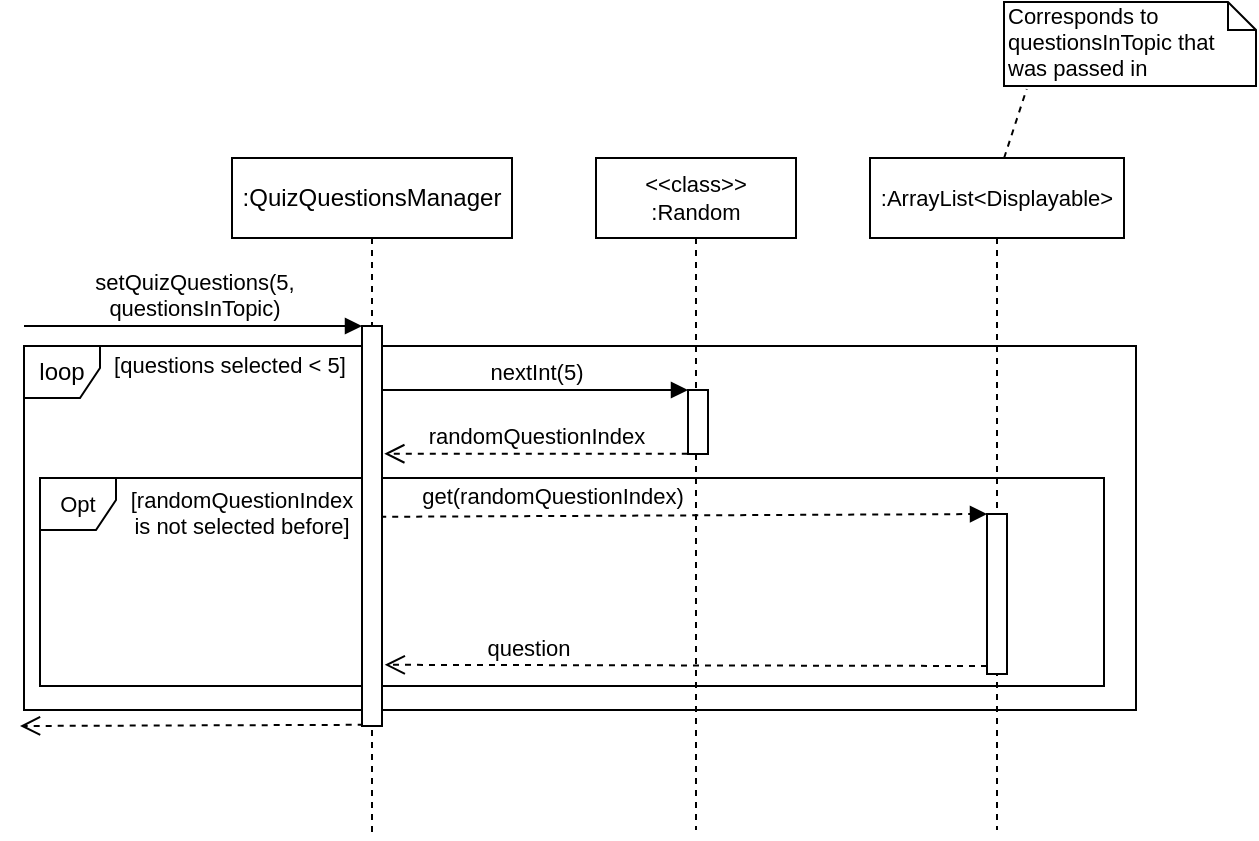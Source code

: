 <mxfile version="13.8.0" type="device"><diagram id="C5RBs43oDa-KdzZeNtuy" name="Page-1"><mxGraphModel dx="1008" dy="497" grid="1" gridSize="2" guides="1" tooltips="1" connect="1" arrows="1" fold="1" page="1" pageScale="1" pageWidth="827" pageHeight="1169" math="0" shadow="0"><root><mxCell id="WIyWlLk6GJQsqaUBKTNV-0"/><mxCell id="WIyWlLk6GJQsqaUBKTNV-1" parent="WIyWlLk6GJQsqaUBKTNV-0"/><mxCell id="OvEJVF0dUZjoCznwc9Ov-21" value="[randomQuestionIndex &#10;is not selected before]" style="text;align=center;fontStyle=0;verticalAlign=middle;spacingLeft=3;spacingRight=3;strokeColor=none;rotatable=0;points=[[0,0.5],[1,0.5]];portConstraint=eastwest;fontSize=11;" vertex="1" parent="WIyWlLk6GJQsqaUBKTNV-1"><mxGeometry x="32" y="252" width="178" height="26" as="geometry"/></mxCell><mxCell id="OvEJVF0dUZjoCznwc9Ov-1" value="setQuizQuestions(5, &lt;br&gt;questionsInTopic)" style="html=1;verticalAlign=bottom;endArrow=block;" edge="1" parent="WIyWlLk6GJQsqaUBKTNV-1" target="OvEJVF0dUZjoCznwc9Ov-2"><mxGeometry width="80" relative="1" as="geometry"><mxPoint x="12" y="172" as="sourcePoint"/><mxPoint x="146" y="150" as="targetPoint"/><Array as="points"><mxPoint x="166" y="172"/></Array></mxGeometry></mxCell><mxCell id="OvEJVF0dUZjoCznwc9Ov-6" value="" style="html=1;verticalAlign=bottom;endArrow=open;dashed=1;endSize=8;exitX=0.085;exitY=0.997;exitDx=0;exitDy=0;exitPerimeter=0;" edge="1" parent="WIyWlLk6GJQsqaUBKTNV-1" source="OvEJVF0dUZjoCznwc9Ov-2"><mxGeometry relative="1" as="geometry"><mxPoint x="178" y="372" as="sourcePoint"/><mxPoint x="10" y="372" as="targetPoint"/></mxGeometry></mxCell><mxCell id="OvEJVF0dUZjoCznwc9Ov-11" value="loop" style="shape=umlFrame;whiteSpace=wrap;html=1;width=38;height=26;" vertex="1" parent="WIyWlLk6GJQsqaUBKTNV-1"><mxGeometry x="12" y="182" width="556" height="182" as="geometry"/></mxCell><mxCell id="OvEJVF0dUZjoCznwc9Ov-15" value="&amp;lt;&amp;lt;class&amp;gt;&amp;gt;&lt;br&gt;:Random" style="shape=umlLifeline;perimeter=lifelinePerimeter;whiteSpace=wrap;html=1;container=1;collapsible=0;recursiveResize=0;outlineConnect=0;fontSize=11;" vertex="1" parent="WIyWlLk6GJQsqaUBKTNV-1"><mxGeometry x="298" y="88" width="100" height="336" as="geometry"/></mxCell><mxCell id="OvEJVF0dUZjoCznwc9Ov-16" value="" style="html=1;points=[];perimeter=orthogonalPerimeter;fontSize=11;" vertex="1" parent="OvEJVF0dUZjoCznwc9Ov-15"><mxGeometry x="46" y="116" width="10" height="32" as="geometry"/></mxCell><mxCell id="OvEJVF0dUZjoCznwc9Ov-17" value="nextInt(5)&lt;br&gt;" style="html=1;verticalAlign=bottom;endArrow=block;entryX=0;entryY=0;fontSize=11;" edge="1" target="OvEJVF0dUZjoCznwc9Ov-16" parent="WIyWlLk6GJQsqaUBKTNV-1" source="OvEJVF0dUZjoCznwc9Ov-2"><mxGeometry relative="1" as="geometry"><mxPoint x="274" y="190" as="sourcePoint"/></mxGeometry></mxCell><mxCell id="OvEJVF0dUZjoCznwc9Ov-18" value="randomQuestionIndex" style="html=1;verticalAlign=bottom;endArrow=open;dashed=1;endSize=8;exitX=-0.01;exitY=0.995;fontSize=11;exitDx=0;exitDy=0;exitPerimeter=0;entryX=0.324;entryY=0.296;entryDx=0;entryDy=0;entryPerimeter=0;" edge="1" source="OvEJVF0dUZjoCznwc9Ov-16" parent="WIyWlLk6GJQsqaUBKTNV-1" target="OvEJVF0dUZjoCznwc9Ov-11"><mxGeometry relative="1" as="geometry"><mxPoint x="192" y="284" as="targetPoint"/></mxGeometry></mxCell><mxCell id="OvEJVF0dUZjoCznwc9Ov-20" value="Opt" style="shape=umlFrame;whiteSpace=wrap;html=1;fontSize=11;width=38;height=26;" vertex="1" parent="WIyWlLk6GJQsqaUBKTNV-1"><mxGeometry x="20" y="248" width="532" height="104" as="geometry"/></mxCell><mxCell id="OvEJVF0dUZjoCznwc9Ov-23" value="get(randomQuestionIndex)" style="html=1;verticalAlign=bottom;endArrow=block;entryX=0;entryY=0;dashed=1;exitX=0.911;exitY=0.477;exitDx=0;exitDy=0;exitPerimeter=0;" edge="1" target="OvEJVF0dUZjoCznwc9Ov-22" parent="WIyWlLk6GJQsqaUBKTNV-1" source="OvEJVF0dUZjoCznwc9Ov-2"><mxGeometry x="-0.434" y="1" relative="1" as="geometry"><mxPoint x="410" y="262" as="sourcePoint"/><Array as="points"/><mxPoint as="offset"/></mxGeometry></mxCell><mxCell id="OvEJVF0dUZjoCznwc9Ov-24" value="question" style="html=1;verticalAlign=bottom;endArrow=open;dashed=1;endSize=8;exitX=0;exitY=0.95;entryX=1.138;entryY=0.847;entryDx=0;entryDy=0;entryPerimeter=0;" edge="1" source="OvEJVF0dUZjoCznwc9Ov-22" parent="WIyWlLk6GJQsqaUBKTNV-1" target="OvEJVF0dUZjoCznwc9Ov-2"><mxGeometry x="0.524" relative="1" as="geometry"><mxPoint x="410" y="338" as="targetPoint"/><mxPoint as="offset"/></mxGeometry></mxCell><mxCell id="OvEJVF0dUZjoCznwc9Ov-25" value=":ArrayList&amp;lt;Displayable&amp;gt;" style="shape=umlLifeline;perimeter=lifelinePerimeter;whiteSpace=wrap;html=1;container=1;collapsible=0;recursiveResize=0;outlineConnect=0;fontSize=11;" vertex="1" parent="WIyWlLk6GJQsqaUBKTNV-1"><mxGeometry x="435" y="88" width="127" height="336" as="geometry"/></mxCell><mxCell id="OvEJVF0dUZjoCznwc9Ov-22" value="" style="html=1;points=[];perimeter=orthogonalPerimeter;fontSize=11;" vertex="1" parent="OvEJVF0dUZjoCznwc9Ov-25"><mxGeometry x="58.5" y="178" width="10" height="80" as="geometry"/></mxCell><mxCell id="OvEJVF0dUZjoCznwc9Ov-12" value="[questions selected &lt; 5]" style="text;align=center;fontStyle=0;verticalAlign=middle;spacingLeft=3;spacingRight=3;strokeColor=none;rotatable=0;points=[[0,0.5],[1,0.5]];portConstraint=eastwest;fontSize=11;" vertex="1" parent="WIyWlLk6GJQsqaUBKTNV-1"><mxGeometry x="26" y="178" width="178" height="26" as="geometry"/></mxCell><mxCell id="OvEJVF0dUZjoCznwc9Ov-0" value=":QuizQuestionsManager" style="shape=umlLifeline;perimeter=lifelinePerimeter;whiteSpace=wrap;html=1;container=1;collapsible=0;recursiveResize=0;outlineConnect=0;" vertex="1" parent="WIyWlLk6GJQsqaUBKTNV-1"><mxGeometry x="116" y="88" width="140" height="340" as="geometry"/></mxCell><mxCell id="OvEJVF0dUZjoCznwc9Ov-2" value="" style="html=1;points=[];perimeter=orthogonalPerimeter;" vertex="1" parent="OvEJVF0dUZjoCznwc9Ov-0"><mxGeometry x="65" y="84" width="10" height="200" as="geometry"/></mxCell><mxCell id="OvEJVF0dUZjoCznwc9Ov-26" value="Corresponds to questionsInTopic that was passed in" style="shape=note;whiteSpace=wrap;html=1;size=14;verticalAlign=top;align=left;spacingTop=-6;fontSize=11;" vertex="1" parent="WIyWlLk6GJQsqaUBKTNV-1"><mxGeometry x="502" y="10" width="126" height="42" as="geometry"/></mxCell><mxCell id="OvEJVF0dUZjoCznwc9Ov-27" value="" style="endArrow=none;dashed=1;html=1;entryX=0.09;entryY=1.036;entryDx=0;entryDy=0;entryPerimeter=0;exitX=0.528;exitY=0;exitDx=0;exitDy=0;exitPerimeter=0;" edge="1" parent="WIyWlLk6GJQsqaUBKTNV-1" source="OvEJVF0dUZjoCznwc9Ov-25" target="OvEJVF0dUZjoCznwc9Ov-26"><mxGeometry width="50" height="50" relative="1" as="geometry"><mxPoint x="482" y="100" as="sourcePoint"/><mxPoint x="532" y="50" as="targetPoint"/></mxGeometry></mxCell></root></mxGraphModel></diagram></mxfile>